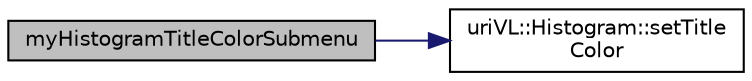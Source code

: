 digraph "myHistogramTitleColorSubmenu"
{
  edge [fontname="Helvetica",fontsize="10",labelfontname="Helvetica",labelfontsize="10"];
  node [fontname="Helvetica",fontsize="10",shape=record];
  rankdir="LR";
  Node1 [label="myHistogramTitleColorSubmenu",height=0.2,width=0.4,color="black", fillcolor="grey75", style="filled", fontcolor="black"];
  Node1 -> Node2 [color="midnightblue",fontsize="10",style="solid",fontname="Helvetica"];
  Node2 [label="uriVL::Histogram::setTitle\lColor",height=0.2,width=0.4,color="black", fillcolor="white", style="filled",URL="$classuriVL_1_1Histogram.html#ac8fca0b3d91fc46e1c15dfddbd29ff8f",tooltip="Specifies the a color for the title of the histogram, when rendered. "];
}
